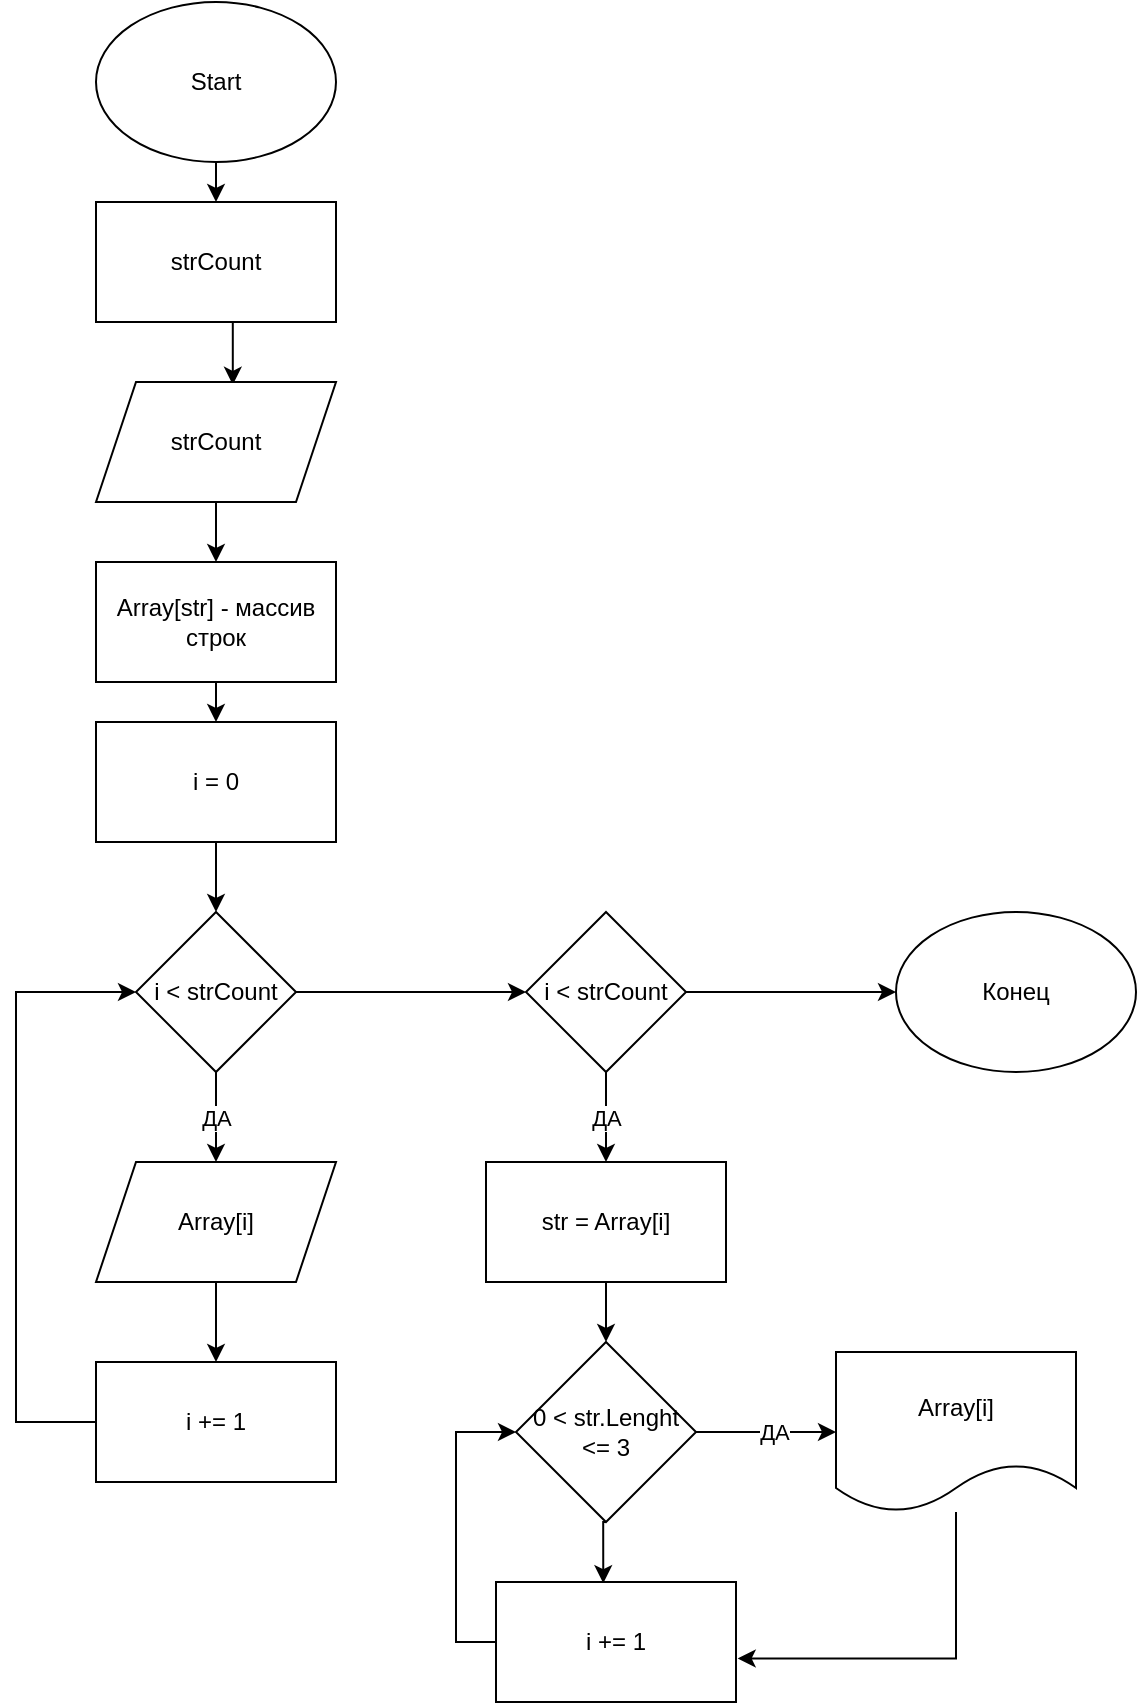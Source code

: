 <mxfile version="20.4.2" type="device"><diagram id="1peE3_Ls3JPLhy9QcOiK" name="Страница 1"><mxGraphModel dx="1038" dy="547" grid="1" gridSize="10" guides="1" tooltips="1" connect="1" arrows="1" fold="1" page="1" pageScale="1" pageWidth="827" pageHeight="1169" math="0" shadow="0"><root><mxCell id="0"/><mxCell id="1" parent="0"/><mxCell id="491D7v5a00XgDcbBC7Gb-26" style="edgeStyle=orthogonalEdgeStyle;rounded=0;orthogonalLoop=1;jettySize=auto;html=1;exitX=0.5;exitY=1;exitDx=0;exitDy=0;entryX=0.5;entryY=0;entryDx=0;entryDy=0;" edge="1" parent="1" source="491D7v5a00XgDcbBC7Gb-1" target="491D7v5a00XgDcbBC7Gb-3"><mxGeometry relative="1" as="geometry"/></mxCell><mxCell id="491D7v5a00XgDcbBC7Gb-1" value="" style="ellipse;whiteSpace=wrap;html=1;" vertex="1" parent="1"><mxGeometry x="210" y="50" width="120" height="80" as="geometry"/></mxCell><mxCell id="491D7v5a00XgDcbBC7Gb-2" value="Start" style="text;html=1;strokeColor=none;fillColor=none;align=center;verticalAlign=middle;whiteSpace=wrap;rounded=0;" vertex="1" parent="1"><mxGeometry x="240" y="75" width="60" height="30" as="geometry"/></mxCell><mxCell id="491D7v5a00XgDcbBC7Gb-27" style="edgeStyle=orthogonalEdgeStyle;rounded=0;orthogonalLoop=1;jettySize=auto;html=1;exitX=0.5;exitY=1;exitDx=0;exitDy=0;entryX=0.57;entryY=0.023;entryDx=0;entryDy=0;entryPerimeter=0;" edge="1" parent="1" source="491D7v5a00XgDcbBC7Gb-3" target="491D7v5a00XgDcbBC7Gb-4"><mxGeometry relative="1" as="geometry"/></mxCell><mxCell id="491D7v5a00XgDcbBC7Gb-3" value="strCount" style="rounded=0;whiteSpace=wrap;html=1;" vertex="1" parent="1"><mxGeometry x="210" y="150" width="120" height="60" as="geometry"/></mxCell><mxCell id="491D7v5a00XgDcbBC7Gb-28" style="edgeStyle=orthogonalEdgeStyle;rounded=0;orthogonalLoop=1;jettySize=auto;html=1;entryX=0.5;entryY=0;entryDx=0;entryDy=0;" edge="1" parent="1" source="491D7v5a00XgDcbBC7Gb-4" target="491D7v5a00XgDcbBC7Gb-7"><mxGeometry relative="1" as="geometry"/></mxCell><mxCell id="491D7v5a00XgDcbBC7Gb-4" value="strCount" style="shape=parallelogram;perimeter=parallelogramPerimeter;whiteSpace=wrap;html=1;fixedSize=1;" vertex="1" parent="1"><mxGeometry x="210" y="240" width="120" height="60" as="geometry"/></mxCell><mxCell id="491D7v5a00XgDcbBC7Gb-30" style="edgeStyle=orthogonalEdgeStyle;rounded=0;orthogonalLoop=1;jettySize=auto;html=1;exitX=0.5;exitY=1;exitDx=0;exitDy=0;entryX=0.5;entryY=0;entryDx=0;entryDy=0;" edge="1" parent="1" source="491D7v5a00XgDcbBC7Gb-5" target="491D7v5a00XgDcbBC7Gb-6"><mxGeometry relative="1" as="geometry"/></mxCell><mxCell id="491D7v5a00XgDcbBC7Gb-5" value="i = 0" style="rounded=0;whiteSpace=wrap;html=1;" vertex="1" parent="1"><mxGeometry x="210" y="410" width="120" height="60" as="geometry"/></mxCell><mxCell id="491D7v5a00XgDcbBC7Gb-11" value="ДА" style="edgeStyle=orthogonalEdgeStyle;rounded=0;orthogonalLoop=1;jettySize=auto;html=1;exitX=0.5;exitY=1;exitDx=0;exitDy=0;entryX=0.5;entryY=0;entryDx=0;entryDy=0;" edge="1" parent="1" source="491D7v5a00XgDcbBC7Gb-6" target="491D7v5a00XgDcbBC7Gb-8"><mxGeometry relative="1" as="geometry"/></mxCell><mxCell id="491D7v5a00XgDcbBC7Gb-31" style="edgeStyle=orthogonalEdgeStyle;rounded=0;orthogonalLoop=1;jettySize=auto;html=1;exitX=1;exitY=0.5;exitDx=0;exitDy=0;" edge="1" parent="1" source="491D7v5a00XgDcbBC7Gb-6" target="491D7v5a00XgDcbBC7Gb-15"><mxGeometry relative="1" as="geometry"/></mxCell><mxCell id="491D7v5a00XgDcbBC7Gb-6" value="i &amp;lt; strCount" style="rhombus;whiteSpace=wrap;html=1;" vertex="1" parent="1"><mxGeometry x="230" y="505" width="80" height="80" as="geometry"/></mxCell><mxCell id="491D7v5a00XgDcbBC7Gb-29" style="edgeStyle=orthogonalEdgeStyle;rounded=0;orthogonalLoop=1;jettySize=auto;html=1;exitX=0.5;exitY=1;exitDx=0;exitDy=0;entryX=0.5;entryY=0;entryDx=0;entryDy=0;" edge="1" parent="1" source="491D7v5a00XgDcbBC7Gb-7" target="491D7v5a00XgDcbBC7Gb-5"><mxGeometry relative="1" as="geometry"/></mxCell><mxCell id="491D7v5a00XgDcbBC7Gb-7" value="Array[str] - массив строк" style="rounded=0;whiteSpace=wrap;html=1;" vertex="1" parent="1"><mxGeometry x="210" y="330" width="120" height="60" as="geometry"/></mxCell><mxCell id="491D7v5a00XgDcbBC7Gb-12" style="edgeStyle=orthogonalEdgeStyle;rounded=0;orthogonalLoop=1;jettySize=auto;html=1;exitX=0.5;exitY=1;exitDx=0;exitDy=0;entryX=0.5;entryY=0;entryDx=0;entryDy=0;" edge="1" parent="1" source="491D7v5a00XgDcbBC7Gb-8" target="491D7v5a00XgDcbBC7Gb-9"><mxGeometry relative="1" as="geometry"/></mxCell><mxCell id="491D7v5a00XgDcbBC7Gb-8" value="Array[i]" style="shape=parallelogram;perimeter=parallelogramPerimeter;whiteSpace=wrap;html=1;fixedSize=1;" vertex="1" parent="1"><mxGeometry x="210" y="630" width="120" height="60" as="geometry"/></mxCell><mxCell id="491D7v5a00XgDcbBC7Gb-10" style="edgeStyle=orthogonalEdgeStyle;rounded=0;orthogonalLoop=1;jettySize=auto;html=1;exitX=0;exitY=0.5;exitDx=0;exitDy=0;entryX=0;entryY=0.5;entryDx=0;entryDy=0;" edge="1" parent="1" source="491D7v5a00XgDcbBC7Gb-9" target="491D7v5a00XgDcbBC7Gb-6"><mxGeometry relative="1" as="geometry"><Array as="points"><mxPoint x="170" y="760"/><mxPoint x="170" y="545"/></Array></mxGeometry></mxCell><mxCell id="491D7v5a00XgDcbBC7Gb-9" value="i += 1" style="rounded=0;whiteSpace=wrap;html=1;" vertex="1" parent="1"><mxGeometry x="210" y="730" width="120" height="60" as="geometry"/></mxCell><mxCell id="491D7v5a00XgDcbBC7Gb-25" value="ДА" style="edgeStyle=orthogonalEdgeStyle;rounded=0;orthogonalLoop=1;jettySize=auto;html=1;exitX=0.5;exitY=1;exitDx=0;exitDy=0;entryX=0.5;entryY=0;entryDx=0;entryDy=0;" edge="1" parent="1" source="491D7v5a00XgDcbBC7Gb-15" target="491D7v5a00XgDcbBC7Gb-17"><mxGeometry relative="1" as="geometry"/></mxCell><mxCell id="491D7v5a00XgDcbBC7Gb-32" style="edgeStyle=orthogonalEdgeStyle;rounded=0;orthogonalLoop=1;jettySize=auto;html=1;exitX=1;exitY=0.5;exitDx=0;exitDy=0;" edge="1" parent="1" source="491D7v5a00XgDcbBC7Gb-15"><mxGeometry relative="1" as="geometry"><mxPoint x="610" y="545" as="targetPoint"/></mxGeometry></mxCell><mxCell id="491D7v5a00XgDcbBC7Gb-15" value="i &amp;lt; strCount" style="rhombus;whiteSpace=wrap;html=1;" vertex="1" parent="1"><mxGeometry x="425" y="505" width="80" height="80" as="geometry"/></mxCell><mxCell id="491D7v5a00XgDcbBC7Gb-20" value="ДА" style="edgeStyle=orthogonalEdgeStyle;rounded=0;orthogonalLoop=1;jettySize=auto;html=1;exitX=1;exitY=0.5;exitDx=0;exitDy=0;entryX=0;entryY=0.5;entryDx=0;entryDy=0;" edge="1" parent="1" source="491D7v5a00XgDcbBC7Gb-16" target="491D7v5a00XgDcbBC7Gb-19"><mxGeometry x="0.111" relative="1" as="geometry"><Array as="points"><mxPoint x="570" y="765"/></Array><mxPoint as="offset"/></mxGeometry></mxCell><mxCell id="491D7v5a00XgDcbBC7Gb-21" style="edgeStyle=orthogonalEdgeStyle;rounded=0;orthogonalLoop=1;jettySize=auto;html=1;exitX=0.5;exitY=1;exitDx=0;exitDy=0;entryX=0.447;entryY=0.01;entryDx=0;entryDy=0;entryPerimeter=0;" edge="1" parent="1" source="491D7v5a00XgDcbBC7Gb-16" target="491D7v5a00XgDcbBC7Gb-18"><mxGeometry relative="1" as="geometry"/></mxCell><mxCell id="491D7v5a00XgDcbBC7Gb-16" value="0 &amp;lt; str.Lenght &amp;lt;= 3" style="rhombus;whiteSpace=wrap;html=1;" vertex="1" parent="1"><mxGeometry x="420" y="720" width="90" height="90" as="geometry"/></mxCell><mxCell id="491D7v5a00XgDcbBC7Gb-24" style="edgeStyle=orthogonalEdgeStyle;rounded=0;orthogonalLoop=1;jettySize=auto;html=1;exitX=0.5;exitY=1;exitDx=0;exitDy=0;entryX=0.5;entryY=0;entryDx=0;entryDy=0;" edge="1" parent="1" source="491D7v5a00XgDcbBC7Gb-17" target="491D7v5a00XgDcbBC7Gb-16"><mxGeometry relative="1" as="geometry"/></mxCell><mxCell id="491D7v5a00XgDcbBC7Gb-17" value="str = Array[i]" style="rounded=0;whiteSpace=wrap;html=1;" vertex="1" parent="1"><mxGeometry x="405" y="630" width="120" height="60" as="geometry"/></mxCell><mxCell id="491D7v5a00XgDcbBC7Gb-23" style="edgeStyle=orthogonalEdgeStyle;rounded=0;orthogonalLoop=1;jettySize=auto;html=1;exitX=0;exitY=0.5;exitDx=0;exitDy=0;entryX=0;entryY=0.5;entryDx=0;entryDy=0;" edge="1" parent="1" source="491D7v5a00XgDcbBC7Gb-18" target="491D7v5a00XgDcbBC7Gb-16"><mxGeometry relative="1" as="geometry"/></mxCell><mxCell id="491D7v5a00XgDcbBC7Gb-18" value="i += 1" style="rounded=0;whiteSpace=wrap;html=1;" vertex="1" parent="1"><mxGeometry x="410" y="840" width="120" height="60" as="geometry"/></mxCell><mxCell id="491D7v5a00XgDcbBC7Gb-22" style="edgeStyle=orthogonalEdgeStyle;rounded=0;orthogonalLoop=1;jettySize=auto;html=1;entryX=1.007;entryY=0.637;entryDx=0;entryDy=0;entryPerimeter=0;" edge="1" parent="1" source="491D7v5a00XgDcbBC7Gb-19" target="491D7v5a00XgDcbBC7Gb-18"><mxGeometry relative="1" as="geometry"><Array as="points"><mxPoint x="640" y="878"/></Array></mxGeometry></mxCell><mxCell id="491D7v5a00XgDcbBC7Gb-19" value="Array[i]" style="shape=document;whiteSpace=wrap;html=1;boundedLbl=1;" vertex="1" parent="1"><mxGeometry x="580" y="725" width="120" height="80" as="geometry"/></mxCell><mxCell id="491D7v5a00XgDcbBC7Gb-33" value="Конец" style="ellipse;whiteSpace=wrap;html=1;" vertex="1" parent="1"><mxGeometry x="610" y="505" width="120" height="80" as="geometry"/></mxCell></root></mxGraphModel></diagram></mxfile>